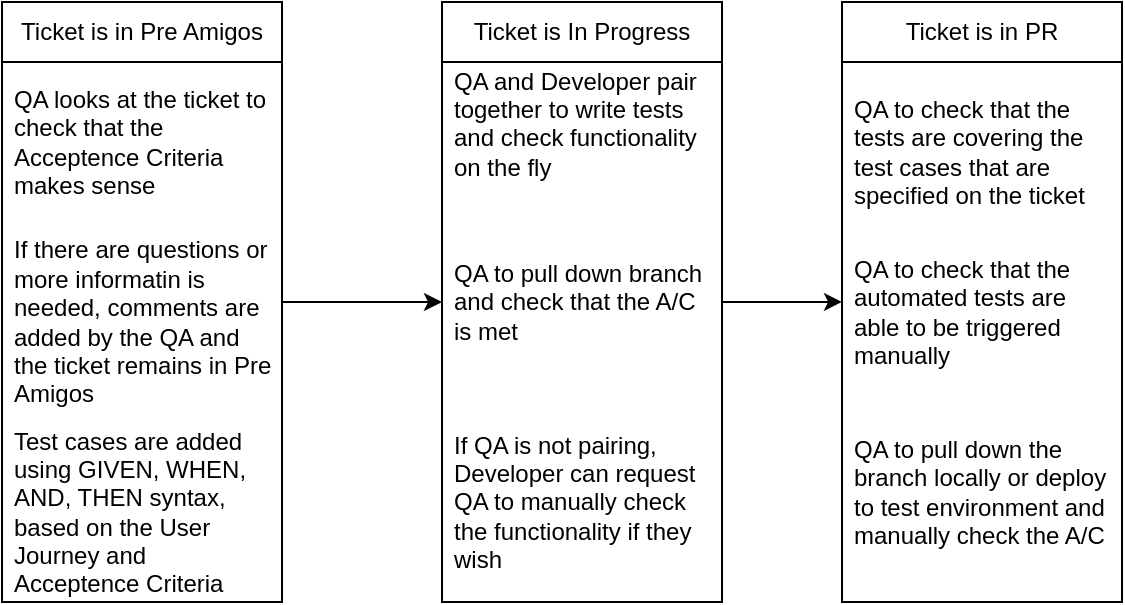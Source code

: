<mxfile version="22.0.8" type="github">
  <diagram name="Page-1" id="V2kCWrqlUJaJBq76G56C">
    <mxGraphModel dx="382" dy="211" grid="1" gridSize="10" guides="1" tooltips="1" connect="1" arrows="1" fold="1" page="1" pageScale="1" pageWidth="2336" pageHeight="1654" math="0" shadow="0">
      <root>
        <mxCell id="0" />
        <mxCell id="1" parent="0" />
        <mxCell id="V5irKSljSjy_MFjIoWEI-18" value="" style="edgeStyle=orthogonalEdgeStyle;rounded=0;orthogonalLoop=1;jettySize=auto;html=1;" edge="1" parent="1" source="V5irKSljSjy_MFjIoWEI-4" target="V5irKSljSjy_MFjIoWEI-14">
          <mxGeometry relative="1" as="geometry" />
        </mxCell>
        <mxCell id="V5irKSljSjy_MFjIoWEI-4" value="Ticket is in Pre Amigos" style="swimlane;fontStyle=0;childLayout=stackLayout;horizontal=1;startSize=30;horizontalStack=0;resizeParent=1;resizeParentMax=0;resizeLast=0;collapsible=1;marginBottom=0;whiteSpace=wrap;html=1;" vertex="1" parent="1">
          <mxGeometry x="70" y="200" width="140" height="300" as="geometry" />
        </mxCell>
        <mxCell id="V5irKSljSjy_MFjIoWEI-5" value="QA looks at the ticket to check that the Acceptence Criteria makes sense" style="text;strokeColor=none;fillColor=none;align=left;verticalAlign=middle;spacingLeft=4;spacingRight=4;overflow=hidden;points=[[0,0.5],[1,0.5]];portConstraint=eastwest;rotatable=0;whiteSpace=wrap;html=1;" vertex="1" parent="V5irKSljSjy_MFjIoWEI-4">
          <mxGeometry y="30" width="140" height="80" as="geometry" />
        </mxCell>
        <mxCell id="V5irKSljSjy_MFjIoWEI-6" value="If there are questions or more informatin is needed, comments are added by the QA and the ticket remains in Pre Amigos" style="text;strokeColor=none;fillColor=none;align=left;verticalAlign=middle;spacingLeft=4;spacingRight=4;overflow=hidden;points=[[0,0.5],[1,0.5]];portConstraint=eastwest;rotatable=0;whiteSpace=wrap;html=1;" vertex="1" parent="V5irKSljSjy_MFjIoWEI-4">
          <mxGeometry y="110" width="140" height="100" as="geometry" />
        </mxCell>
        <mxCell id="V5irKSljSjy_MFjIoWEI-7" value="Test cases are added using GIVEN, WHEN, AND, THEN syntax, based on the User Journey and Acceptence Criteria" style="text;strokeColor=none;fillColor=none;align=left;verticalAlign=middle;spacingLeft=4;spacingRight=4;overflow=hidden;points=[[0,0.5],[1,0.5]];portConstraint=eastwest;rotatable=0;whiteSpace=wrap;html=1;" vertex="1" parent="V5irKSljSjy_MFjIoWEI-4">
          <mxGeometry y="210" width="140" height="90" as="geometry" />
        </mxCell>
        <mxCell id="V5irKSljSjy_MFjIoWEI-10" value="Ticket is in PR" style="swimlane;fontStyle=0;childLayout=stackLayout;horizontal=1;startSize=30;horizontalStack=0;resizeParent=1;resizeParentMax=0;resizeLast=0;collapsible=1;marginBottom=0;whiteSpace=wrap;html=1;" vertex="1" parent="1">
          <mxGeometry x="490" y="200" width="140" height="300" as="geometry" />
        </mxCell>
        <mxCell id="V5irKSljSjy_MFjIoWEI-11" value="QA to check that the tests are covering the test cases that are specified on the ticket" style="text;strokeColor=none;fillColor=none;align=left;verticalAlign=middle;spacingLeft=4;spacingRight=4;overflow=hidden;points=[[0,0.5],[1,0.5]];portConstraint=eastwest;rotatable=0;whiteSpace=wrap;html=1;" vertex="1" parent="V5irKSljSjy_MFjIoWEI-10">
          <mxGeometry y="30" width="140" height="90" as="geometry" />
        </mxCell>
        <mxCell id="V5irKSljSjy_MFjIoWEI-12" value="QA to check that the automated tests are able to be triggered manually" style="text;strokeColor=none;fillColor=none;align=left;verticalAlign=middle;spacingLeft=4;spacingRight=4;overflow=hidden;points=[[0,0.5],[1,0.5]];portConstraint=eastwest;rotatable=0;whiteSpace=wrap;html=1;" vertex="1" parent="V5irKSljSjy_MFjIoWEI-10">
          <mxGeometry y="120" width="140" height="70" as="geometry" />
        </mxCell>
        <mxCell id="V5irKSljSjy_MFjIoWEI-13" value="QA to pull down the branch locally or deploy to test environment and manually check the A/C" style="text;strokeColor=none;fillColor=none;align=left;verticalAlign=middle;spacingLeft=4;spacingRight=4;overflow=hidden;points=[[0,0.5],[1,0.5]];portConstraint=eastwest;rotatable=0;whiteSpace=wrap;html=1;" vertex="1" parent="V5irKSljSjy_MFjIoWEI-10">
          <mxGeometry y="190" width="140" height="110" as="geometry" />
        </mxCell>
        <mxCell id="V5irKSljSjy_MFjIoWEI-14" value="Ticket is In Progress" style="swimlane;fontStyle=0;childLayout=stackLayout;horizontal=1;startSize=30;horizontalStack=0;resizeParent=1;resizeParentMax=0;resizeLast=0;collapsible=1;marginBottom=0;whiteSpace=wrap;html=1;" vertex="1" parent="1">
          <mxGeometry x="290" y="200" width="140" height="300" as="geometry" />
        </mxCell>
        <mxCell id="V5irKSljSjy_MFjIoWEI-16" value="QA and Developer pair together to write tests and check functionality on the fly&lt;br&gt;&lt;br&gt;&lt;br&gt;&lt;br&gt;&lt;br&gt;" style="text;strokeColor=none;fillColor=none;align=left;verticalAlign=middle;spacingLeft=4;spacingRight=4;overflow=hidden;points=[[0,0.5],[1,0.5]];portConstraint=eastwest;rotatable=0;whiteSpace=wrap;html=1;" vertex="1" parent="V5irKSljSjy_MFjIoWEI-14">
          <mxGeometry y="30" width="140" height="70" as="geometry" />
        </mxCell>
        <mxCell id="V5irKSljSjy_MFjIoWEI-27" value="QA to pull down branch and check that the A/C is met" style="text;strokeColor=none;fillColor=none;align=left;verticalAlign=middle;spacingLeft=4;spacingRight=4;overflow=hidden;points=[[0,0.5],[1,0.5]];portConstraint=eastwest;rotatable=0;whiteSpace=wrap;html=1;" vertex="1" parent="V5irKSljSjy_MFjIoWEI-14">
          <mxGeometry y="100" width="140" height="100" as="geometry" />
        </mxCell>
        <mxCell id="V5irKSljSjy_MFjIoWEI-28" value="If QA is not pairing, Developer can request QA to manually check the functionality if they wish" style="text;strokeColor=none;fillColor=none;align=left;verticalAlign=middle;spacingLeft=4;spacingRight=4;overflow=hidden;points=[[0,0.5],[1,0.5]];portConstraint=eastwest;rotatable=0;whiteSpace=wrap;html=1;" vertex="1" parent="V5irKSljSjy_MFjIoWEI-14">
          <mxGeometry y="200" width="140" height="100" as="geometry" />
        </mxCell>
        <mxCell id="V5irKSljSjy_MFjIoWEI-33" value="" style="edgeStyle=orthogonalEdgeStyle;rounded=0;orthogonalLoop=1;jettySize=auto;html=1;entryX=0.013;entryY=0.43;entryDx=0;entryDy=0;entryPerimeter=0;" edge="1" parent="1">
          <mxGeometry relative="1" as="geometry">
            <mxPoint x="430" y="350" as="sourcePoint" />
            <mxPoint x="490.0" y="349.95" as="targetPoint" />
          </mxGeometry>
        </mxCell>
      </root>
    </mxGraphModel>
  </diagram>
</mxfile>
